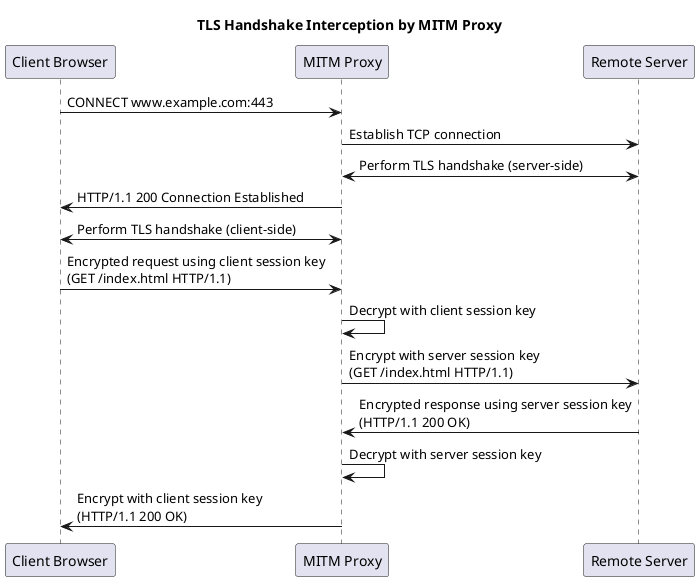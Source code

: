 @startuml
title  TLS Handshake Interception by MITM Proxy
participant "Client Browser" as C
participant "MITM Proxy" as P
participant "Remote Server" as R

C -> P : CONNECT www.example.com:443
P -> R : Establish TCP connection
P <-> R : Perform TLS handshake (server-side)
P -> C : HTTP/1.1 200 Connection Established
C <-> P : Perform TLS handshake (client-side)

C -> P : Encrypted request using client session key\n(GET /index.html HTTP/1.1)
P -> P : Decrypt with client session key
P -> R : Encrypt with server session key\n(GET /index.html HTTP/1.1)
R -> P : Encrypted response using server session key\n(HTTP/1.1 200 OK)
P -> P : Decrypt with server session key
P -> C : Encrypt with client session key\n(HTTP/1.1 200 OK)
@enduml
